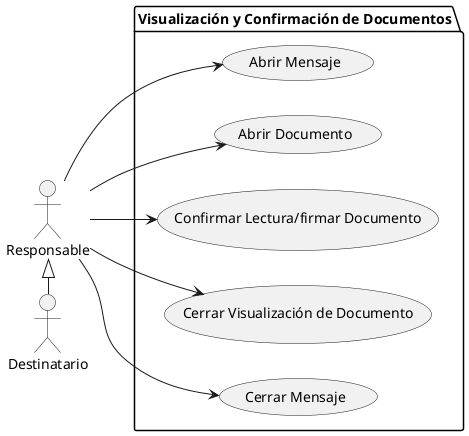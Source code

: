 @startuml visualizacionConfirmacionDocumentos
left to right direction
actor "Responsable" as Responsable
actor "Destinatario" as Destinatario

package "Visualización y Confirmación de Documentos" {
    usecase "Abrir Mensaje" as VCD1
    usecase "Abrir Documento" as VCD2
    usecase "Confirmar Lectura/firmar Documento" as VCD3
    usecase "Cerrar Visualización de Documento" as VCD4
    usecase "Cerrar Mensaje" as VCD5
}

Responsable <|- Destinatario
Responsable --> VCD1
Responsable --> VCD2
Responsable --> VCD3
Responsable --> VCD4
Responsable --> VCD5
@enduml
